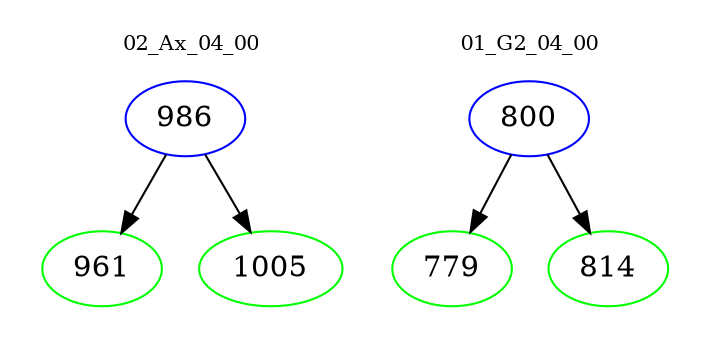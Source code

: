 digraph{
subgraph cluster_0 {
color = white
label = "02_Ax_04_00";
fontsize=10;
T0_986 [label="986", color="blue"]
T0_986 -> T0_961 [color="black"]
T0_961 [label="961", color="green"]
T0_986 -> T0_1005 [color="black"]
T0_1005 [label="1005", color="green"]
}
subgraph cluster_1 {
color = white
label = "01_G2_04_00";
fontsize=10;
T1_800 [label="800", color="blue"]
T1_800 -> T1_779 [color="black"]
T1_779 [label="779", color="green"]
T1_800 -> T1_814 [color="black"]
T1_814 [label="814", color="green"]
}
}
